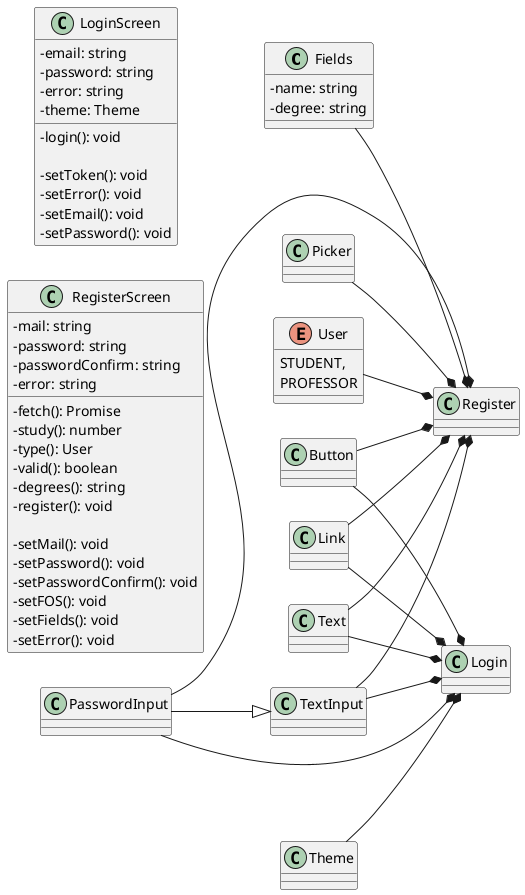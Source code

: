 @startuml Auth
skinparam classAttributeIconSize 0
left to right direction

class Fields {
	-name: string
	-degree: string
}

class Picker
class Button
class TextInput
class PasswordInput
class Link
class Text 
enum User {
	STUDENT,
	PROFESSOR
}

class RegisterScreen {
	-mail: string
	-password: string
	-passwordConfirm: string
	-error: string

	-fetch(): Promise
	-study(): number
	-type(): User
	-valid(): boolean
	-degrees(): string
	-register(): void

	-setMail(): void
	-setPassword(): void
	-setPasswordConfirm(): void
	-setFOS(): void
	-setFields(): void
	-setError(): void
}

class Theme
class LoginScreen {
	-email: string
	-password: string
	-error: string
	-theme: Theme

	-login(): void
	
	-setToken(): void
	-setError(): void
	-setEmail(): void
	-setPassword(): void
}

Text --* Login
Text --* Register

Theme --* Login

User --* Register

TextInput --* Login
Button --* Login
Link --* Login
PasswordInput --* Login
PasswordInput --|> TextInput

TextInput --* Register
PasswordInput --* Register
Link --* Register
Button --* Register
Fields --* Register
Picker --* Register
@enduml
